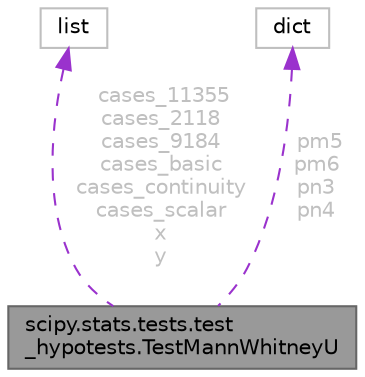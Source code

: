 digraph "scipy.stats.tests.test_hypotests.TestMannWhitneyU"
{
 // LATEX_PDF_SIZE
  bgcolor="transparent";
  edge [fontname=Helvetica,fontsize=10,labelfontname=Helvetica,labelfontsize=10];
  node [fontname=Helvetica,fontsize=10,shape=box,height=0.2,width=0.4];
  Node1 [id="Node000001",label="scipy.stats.tests.test\l_hypotests.TestMannWhitneyU",height=0.2,width=0.4,color="gray40", fillcolor="grey60", style="filled", fontcolor="black",tooltip=" "];
  Node2 -> Node1 [id="edge3_Node000001_Node000002",dir="back",color="darkorchid3",style="dashed",tooltip=" ",label=" cases_11355\ncases_2118\ncases_9184\ncases_basic\ncases_continuity\ncases_scalar\nx\ny",fontcolor="grey" ];
  Node2 [id="Node000002",label="list",height=0.2,width=0.4,color="grey75", fillcolor="white", style="filled",tooltip=" "];
  Node3 -> Node1 [id="edge4_Node000001_Node000003",dir="back",color="darkorchid3",style="dashed",tooltip=" ",label=" pm5\npm6\npn3\npn4",fontcolor="grey" ];
  Node3 [id="Node000003",label="dict",height=0.2,width=0.4,color="grey75", fillcolor="white", style="filled",tooltip=" "];
}
